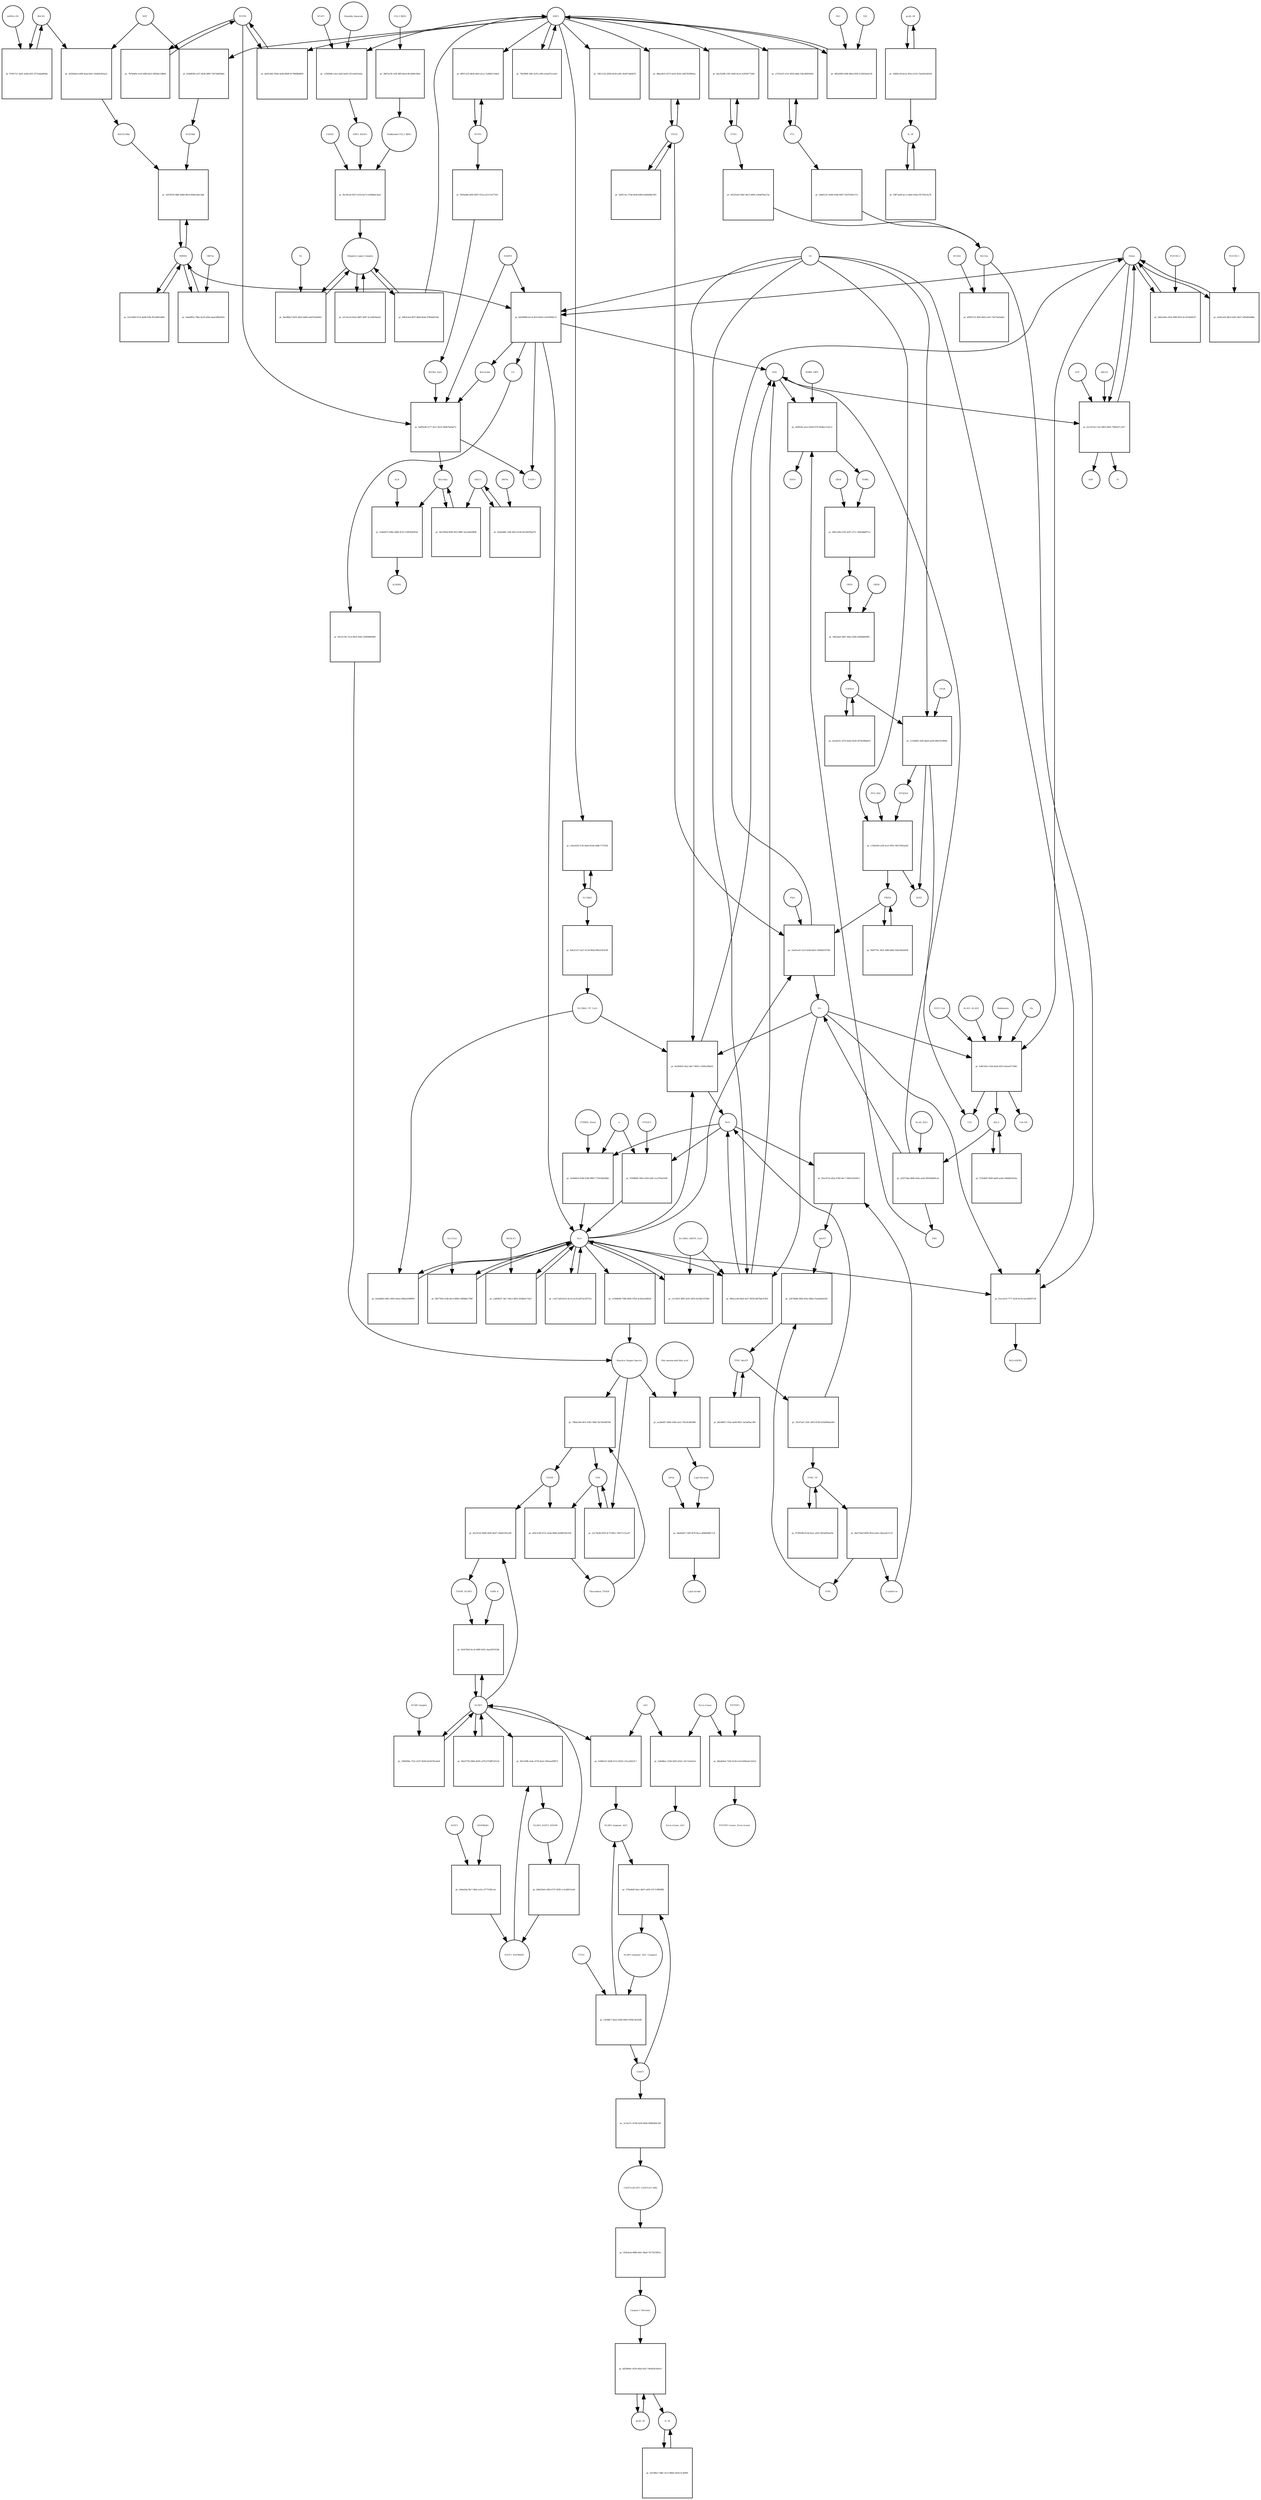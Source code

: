strict digraph  {
Heme [annotation="urn_miriam_obo.chebi_CHEBI%3A30413", bipartite=0, cls="simple chemical", fontsize=4, label=Heme, shape=circle];
"pr_6d349680-bec4-4f10-8540-c2e91f894a72" [annotation="", bipartite=1, cls=process, fontsize=4, label="pr_6d349680-bec4-4f10-8540-c2e91f894a72", shape=square];
Biliverdin [annotation="urn_miriam_obo.chebi_CHEBI%3A17033", bipartite=0, cls="simple chemical", fontsize=4, label=Biliverdin, shape=circle];
HMOX1 [annotation="", bipartite=0, cls=macromolecule, fontsize=4, label=HMOX1, shape=circle];
O2 [annotation="urn_miriam_obo.chebi_CHEBI%3A15379", bipartite=0, cls="simple chemical", fontsize=4, label=O2, shape=circle];
NADPH [annotation="urn_miriam_obo.chebi_CHEBI%3A16474", bipartite=0, cls="simple chemical", fontsize=4, label=NADPH, shape=circle];
H2O [annotation="urn_miriam_obo.chebi_CHEBI%3A15377", bipartite=0, cls="simple chemical", fontsize=4, label=H2O, shape=circle];
"Fe2+" [annotation="urn_miriam_obo.chebi_CHEBI%3A29033", bipartite=0, cls="simple chemical", fontsize=4, label="Fe2+", shape=circle];
"NADP+" [annotation="urn_miriam_obo.chebi_CHEBI%3A18009", bipartite=0, cls="simple chemical", fontsize=4, label="NADP+", shape=circle];
CO [annotation="urn_miriam_obo.chebi_CHEBI%3A17245", bipartite=0, cls="simple chemical", fontsize=4, label=CO, shape=circle];
"pr_54b1a09a-e61b-498f-961f-4ccd744381d7" [annotation="", bipartite=1, cls=process, fontsize=4, label="pr_54b1a09a-e61b-498f-961f-4ccd744381d7", shape=square];
"FLVCR1-2" [annotation=urn_miriam_uniprot_Q9Y5Y0, bipartite=0, cls=macromolecule, fontsize=4, label="FLVCR1-2", shape=circle];
"pr_fa6f9cd8-2277-41a7-8e32-9bd47babaf72" [annotation="", bipartite=1, cls=process, fontsize=4, label="pr_fa6f9cd8-2277-41a7-8e32-9bd47babaf72", shape=square];
Bilirubin [annotation="urn_miriam_obo.chebi_CHEBI%3A16990", bipartite=0, cls="simple chemical", fontsize=4, label=Bilirubin, shape=circle];
BLVRB [annotation=urn_miriam_uniprot_P30043, bipartite=0, cls=macromolecule, fontsize=4, label=BLVRB, shape=circle];
"BLVRA_Zn2+" [annotation="urn_miriam_obo.chebi_CHEBI%3A29805|urn_miriam_uniprot_P53004", bipartite=0, cls=complex, fontsize=4, label="BLVRA_Zn2+", shape=circle];
"pr_0dc5093d-8fd9-4f52-886f-3aa1bda9df9b" [annotation="", bipartite=1, cls=process, fontsize=4, label="pr_0dc5093d-8fd9-4f52-886f-3aa1bda9df9b", shape=square];
ABCC1 [annotation="", bipartite=0, cls=macromolecule, fontsize=4, label=ABCC1, shape=circle];
"pr_c6ab0d72-648e-4d86-9c03-128936d285af" [annotation="", bipartite=1, cls=process, fontsize=4, label="pr_c6ab0d72-648e-4d86-9c03-128936d285af", shape=square];
ALB [annotation=urn_miriam_uniprot_P02768, bipartite=0, cls=macromolecule, fontsize=4, label=ALB, shape=circle];
"ALB/BIL" [annotation="urn_miriam_uniprot_P02768|urn_miriam_obo.chebi_CHEBI%3A16990", bipartite=0, cls=complex, fontsize=4, label="ALB/BIL", shape=circle];
NRF2 [annotation="", bipartite=0, cls=macromolecule, fontsize=4, label=NRF2, shape=circle];
"pr_834d936f-e337-4b36-98f0-728728d59dfa" [annotation="", bipartite=1, cls=process, fontsize=4, label="pr_834d936f-e337-4b36-98f0-728728d59dfa", shape=square];
MAF [annotation=urn_miriam_uniprot_O75444, bipartite=0, cls=macromolecule, fontsize=4, label=MAF, shape=circle];
"Nrf2/Maf" [annotation="", bipartite=0, cls=complex, fontsize=4, label="Nrf2/Maf", shape=circle];
"pr_a62604e8-e498-4aad-b6a7-42d6f1d03aa3" [annotation="", bipartite=1, cls=process, fontsize=4, label="pr_a62604e8-e498-4aad-b6a7-42d6f1d03aa3", shape=square];
BACH1 [annotation=urn_miriam_uniprot_O14867, bipartite=0, cls=macromolecule, fontsize=4, label=BACH1, shape=circle];
"BACH1/Maf" [annotation="", bipartite=0, cls=complex, fontsize=4, label="BACH1/Maf", shape=circle];
"pr_976f17a7-4a01-4eb6-af01-877ebabd004e" [annotation="", bipartite=1, cls=process, fontsize=4, label="pr_976f17a7-4a01-4eb6-af01-877ebabd004e", shape=square];
"miRNA-155" [annotation=urn_miriam_ncbigene_406947, bipartite=0, cls="nucleic acid feature", fontsize=4, label="miRNA-155", shape=circle];
"pr_43f35635-8bbf-448d-88c8-d5b6cbd2c4dd" [annotation="", bipartite=1, cls=process, fontsize=4, label="pr_43f35635-8bbf-448d-88c8-d5b6cbd2c4dd", shape=square];
PRIN9 [annotation="urn_miriam_obo.chebi_CHEBI%3A15430", bipartite=0, cls="simple chemical", fontsize=4, label=PRIN9, shape=circle];
"pr_22a01ee0-12c0-416d-bdc6-34646d197f46" [annotation="", bipartite=1, cls=process, fontsize=4, label="pr_22a01ee0-12c0-416d-bdc6-34646d197f46", shape=square];
FECH [annotation=urn_miriam_uniprot_P22830, bipartite=0, cls=macromolecule, fontsize=4, label=FECH, shape=circle];
"Pb2+" [annotation="urn_miriam_obo.chebi_CHEBI%3A27889", bipartite=0, cls="simple chemical", fontsize=4, label="Pb2+", shape=circle];
"H+" [annotation="urn_miriam_obo.chebi_CHEBI%3A15378", bipartite=0, cls="simple chemical", fontsize=4, label="H+", shape=circle];
"SUCC-CoA" [annotation="urn_miriam_obo.chebi_CHEBI%3A57292", bipartite=0, cls="simple chemical", fontsize=4, label="SUCC-CoA", shape=circle];
"pr_fa9b7424-11b4-4ed5-b3f3-e0aea67139b1" [annotation="", bipartite=1, cls=process, fontsize=4, label="pr_fa9b7424-11b4-4ed5-b3f3-e0aea67139b1", shape=square];
dALA [annotation="urn_miriam_obo.chebi_CHEBI%3A356416", bipartite=0, cls="simple chemical", fontsize=4, label=dALA, shape=circle];
ALAS1_ALAS2 [annotation="urn_miriam_uniprot_P13196|urn_miriam_uniprot_P22557", bipartite=0, cls=complex, fontsize=4, label=ALAS1_ALAS2, shape=circle];
Panhematin [annotation="urn_miriam_obo.chebi_CHEBI%3A50385", bipartite=0, cls="simple chemical", fontsize=4, label=Panhematin, shape=circle];
Gly [annotation="urn_miriam_obo.chebi_CHEBI%3A57305", bipartite=0, cls="simple chemical", fontsize=4, label=Gly, shape=circle];
"CoA-SH" [annotation="urn_miriam_obo.chebi_CHEBI%3A15346", bipartite=0, cls="simple chemical", fontsize=4, label="CoA-SH", shape=circle];
CO2 [annotation="urn_miriam_obo.chebi_CHEBI%3A16526", bipartite=0, cls="simple chemical", fontsize=4, label=CO2, shape=circle];
"pr_135004df-a3a2-4ad3-ba63-321c8e61dcba" [annotation="", bipartite=1, cls=process, fontsize=4, label="pr_135004df-a3a2-4ad3-ba63-321c8e61dcba", shape=square];
KEAP1 [annotation=urn_miriam_uniprot_Q14145, bipartite=0, cls=macromolecule, fontsize=4, label=KEAP1, shape=circle];
NRF2_KEAP1 [annotation="urn_miriam_uniprot_Q14145|urn_miriam_uniprot_Q16236", bipartite=0, cls=complex, fontsize=4, label=NRF2_KEAP1, shape=circle];
"Dimethly fumarate" [annotation="urn_miriam_obo.chebi_CHEBI%3A76004", bipartite=0, cls="simple chemical", fontsize=4, label="Dimethly fumarate", shape=circle];
"Ubiquitin Ligase Complex" [annotation="urn_miriam_uniprot_Q14145|urn_miriam_uniprot_Q15843|urn_miriam_uniprot_Q13618|urn_miriam_uniprot_P62877|urn_miriam_uniprot_Q16236|urn_miriam_uniprot_P0CG48|urn_miriam_pubmed_19940261|urn_miriam_interpro_IPR000608", bipartite=0, cls=complex, fontsize=4, label="Ubiquitin Ligase Complex", shape=circle];
"pr_cb7cbce6-0e42-4887-9047-4ce93f24a03c" [annotation="", bipartite=1, cls=process, fontsize=4, label="pr_cb7cbce6-0e42-4887-9047-4ce93f24a03c", shape=square];
"pr_a59373da-6b0b-454a-aa42-6954d44dfca6" [annotation="", bipartite=1, cls=process, fontsize=4, label="pr_a59373da-6b0b-454a-aa42-6954d44dfca6", shape=square];
PBG [annotation="urn_miriam_obo.chebi_CHEBI%3A58126", bipartite=0, cls="simple chemical", fontsize=4, label=PBG, shape=circle];
"ALAD_Zn2+" [annotation="urn_miriam_uniprot_P13716|urn_miriam_obo.chebi_CHEBI%3A29105", bipartite=0, cls=complex, fontsize=4, label="ALAD_Zn2+", shape=circle];
"pr_af4ffe9a-2ea3-403d-975f-85dbe121dc1c" [annotation="", bipartite=1, cls=process, fontsize=4, label="pr_af4ffe9a-2ea3-403d-975f-85dbe121dc1c", shape=square];
HMBL [annotation="urn_miriam_obo.chebi_CHEBI%3A57845", bipartite=0, cls="simple chemical", fontsize=4, label=HMBL, shape=circle];
HMBS_DIPY [annotation="urn_miriam_obo.chebi_CHEBI%3A36319|urn_miriam_uniprot_P08397", bipartite=0, cls=complex, fontsize=4, label=HMBS_DIPY, shape=circle];
"NH4+" [annotation="urn_miriam_obo.chebi_CHEBI%3A28938", bipartite=0, cls="simple chemical", fontsize=4, label="NH4+", shape=circle];
"pr_d9fce294-a782-4247-a7cc-566edbbf971a" [annotation="", bipartite=1, cls=process, fontsize=4, label="pr_d9fce294-a782-4247-a7cc-566edbbf971a", shape=square];
URO3 [annotation="urn_miriam_obo.chebi_CHEBI%3A15437", bipartite=0, cls="simple chemical", fontsize=4, label=URO3, shape=circle];
UROS [annotation=urn_miriam_uniprot_P10746, bipartite=0, cls=macromolecule, fontsize=4, label=UROS, shape=circle];
"pr_f4feaba9-3867-49ea-83f8-a56f6d6f4981" [annotation="", bipartite=1, cls=process, fontsize=4, label="pr_f4feaba9-3867-49ea-83f8-a56f6d6f4981", shape=square];
COPRO3 [annotation="urn_miriam_obo.chebi_CHEBI%3A15439", bipartite=0, cls="simple chemical", fontsize=4, label=COPRO3, shape=circle];
UROD [annotation=urn_miriam_uniprot_P06132, bipartite=0, cls=macromolecule, fontsize=4, label=UROD, shape=circle];
"pr_12344f82-42f9-46e8-ae00-680cf41f894c" [annotation="", bipartite=1, cls=process, fontsize=4, label="pr_12344f82-42f9-46e8-ae00-680cf41f894c", shape=square];
PPGEN9 [annotation="urn_miriam_obo.chebi_CHEBI%3A15435", bipartite=0, cls="simple chemical", fontsize=4, label=PPGEN9, shape=circle];
CPOX [annotation=urn_miriam_uniprot_P36551, bipartite=0, cls=macromolecule, fontsize=4, label=CPOX, shape=circle];
H2O2 [annotation="urn_miriam_obo.chebi_CHEBI%3A16240", bipartite=0, cls="simple chemical", fontsize=4, label=H2O2, shape=circle];
"pr_c156ef3b-ce9f-41a3-9951-081576b3a42f" [annotation="", bipartite=1, cls=process, fontsize=4, label="pr_c156ef3b-ce9f-41a3-9951-081576b3a42f", shape=square];
PPO_FAD [annotation="urn_miriam_obo.chebi_CHEBI%3A16238|urn_miriam_uniprot_P50336", bipartite=0, cls=complex, fontsize=4, label=PPO_FAD, shape=circle];
"pr_7b03f60f-3df1-4cf5-a300-a5aef37e1a43" [annotation="", bipartite=1, cls=process, fontsize=4, label="pr_7b03f60f-3df1-4cf5-a300-a5aef37e1a43", shape=square];
"pr_3742dfd7-fb49-4a80-aa4d-cfb8d0293e4a" [annotation="", bipartite=1, cls="uncertain process", fontsize=4, label="pr_3742dfd7-fb49-4a80-aa4d-cfb8d0293e4a", shape=square];
"pr_5e5a035c-ef70-49a6-925b-0474e9fbb819" [annotation="", bipartite=1, cls="uncertain process", fontsize=4, label="pr_5e5a035c-ef70-49a6-925b-0474e9fbb819", shape=square];
"pr_f4d977b1-3822-4dfb-b6b2-f44e5bb26036" [annotation="", bipartite=1, cls="uncertain process", fontsize=4, label="pr_f4d977b1-3822-4dfb-b6b2-f44e5bb26036", shape=square];
"Poly-unsaturated fatty acid" [annotation="urn_miriam_obo.chebi_CHEBI%3A26208", bipartite=0, cls="simple chemical", fontsize=4, label="Poly-unsaturated fatty acid", shape=circle];
"pr_aa28e667-dd44-45fb-a3e2-7d5c8cb83986" [annotation="", bipartite=1, cls=process, fontsize=4, label="pr_aa28e667-dd44-45fb-a3e2-7d5c8cb83986", shape=square];
"Lipid Peroxide" [annotation="urn_miriam_obo.chebi_CHEBI%3A61051", bipartite=0, cls="simple chemical", fontsize=4, label="Lipid Peroxide", shape=circle];
"Reactive Oxygen Species" [annotation="urn_miriam_obo.chebi_CHEBI%3A26523", bipartite=0, cls="simple chemical", fontsize=4, label="Reactive Oxygen Species", shape=circle];
"pr_f1eca5cd-7777-4239-8c54-dce0df497c8f" [annotation="", bipartite=1, cls=process, fontsize=4, label="pr_f1eca5cd-7777-4239-8c54-dce0df497c8f", shape=square];
"Fe(3+)O(OH)" [annotation="urn_miriam_obo.chebi_CHEBI%3A78619", bipartite=0, cls="simple chemical", fontsize=4, label="Fe(3+)O(OH)", shape=circle];
Ferritin [annotation=urn_miriam_uniprot_P02794, bipartite=0, cls=complex, fontsize=4, label=Ferritin, shape=circle];
"pr_42ab4845-d0b1-4945-8eba-e98ae6298999" [annotation="", bipartite=1, cls=process, fontsize=4, label="pr_42ab4845-d0b1-4945-8eba-e98ae6298999", shape=square];
"SLC40A1_CP_Cu2+" [annotation="urn_miriam_uniprot_P00450|urn_miriam_uniprot_Q9NP59|urn_miriam_obo.chebi_CHEBI%3A29036", bipartite=0, cls=complex, fontsize=4, label="SLC40A1_CP_Cu2+", shape=circle];
"pr_0e569b55-f4a2-4dc7-9605-c3549e398a05" [annotation="", bipartite=1, cls=process, fontsize=4, label="pr_0e569b55-f4a2-4dc7-9605-c3549e398a05", shape=square];
"Fe3+" [annotation="urn_miriam_obo.chebi_CHEBI%3A29034", bipartite=0, cls="simple chemical", fontsize=4, label="Fe3+", shape=circle];
SLC40A1 [annotation=urn_miriam_ncbigene_30061, bipartite=0, cls="nucleic acid feature", fontsize=4, label=SLC40A1, shape=circle];
"pr_c0ee435f-f136-44a6-810d-a49fc7737054" [annotation="", bipartite=1, cls=process, fontsize=4, label="pr_c0ee435f-f136-44a6-810d-a49fc7737054", shape=square];
FTH1 [annotation=urn_miriam_ncbigene_2495, bipartite=0, cls="nucleic acid feature", fontsize=4, label=FTH1, shape=circle];
"pr_baa7b298-1301-4d30-8ce4-3cf63b7716f6" [annotation="", bipartite=1, cls=process, fontsize=4, label="pr_baa7b298-1301-4d30-8ce4-3cf63b7716f6", shape=square];
FTL [annotation=urn_miriam_ncbigene_2512, bipartite=0, cls="nucleic acid feature", fontsize=4, label=FTL, shape=circle];
"pr_c5701ed7-e51f-4f29-ab8a-538c98563056" [annotation="", bipartite=1, cls=process, fontsize=4, label="pr_c5701ed7-e51f-4f29-ab8a-538c98563056", shape=square];
"pr_04525e82-5b81-48c5-b904-2264d76aa72a" [annotation="", bipartite=1, cls=process, fontsize=4, label="pr_04525e82-5b81-48c5-b904-2264d76aa72a", shape=square];
"pr_2d4d123c-b246-43dd-9047-5507030ec57a" [annotation="", bipartite=1, cls=process, fontsize=4, label="pr_2d4d123c-b246-43dd-9047-5507030ec57a", shape=square];
"pr_d6bcdb31-8373-42a5-8182-5dd7503966aa" [annotation="", bipartite=1, cls=process, fontsize=4, label="pr_d6bcdb31-8373-42a5-8182-5dd7503966aa", shape=square];
"pr_2ef6114c-374d-4e9d-b4f9-d28d28bb74f2" [annotation="", bipartite=1, cls=process, fontsize=4, label="pr_2ef6114c-374d-4e9d-b4f9-d28d28bb74f2", shape=square];
"pr_521c66f4-07c6-4ed6-93fa-ff1d3601d00e" [annotation="", bipartite=1, cls=process, fontsize=4, label="pr_521c66f4-07c6-4ed6-93fa-ff1d3601d00e", shape=square];
BLVRA [annotation=urn_miriam_ncbigene_644, bipartite=0, cls="nucleic acid feature", fontsize=4, label=BLVRA, shape=circle];
"pr_8897c322-db34-4fe6-a2ca-7a36821c9da4" [annotation="", bipartite=1, cls=process, fontsize=4, label="pr_8897c322-db34-4fe6-a2ca-7a36821c9da4", shape=square];
"pr_de053481-8566-4e0b-8608-d179668b0850" [annotation="", bipartite=1, cls=process, fontsize=4, label="pr_de053481-8566-4e0b-8608-d179668b0850", shape=square];
"pr_7b7b040e-fca9-4f80-b452-f0f58a13d80d" [annotation="", bipartite=1, cls=process, fontsize=4, label="pr_7b7b040e-fca9-4f80-b452-f0f58a13d80d", shape=square];
"pr_f905adbb-485f-4847-87ea-a2317eb77501" [annotation="", bipartite=1, cls=process, fontsize=4, label="pr_f905adbb-485f-4847-87ea-a2317eb77501", shape=square];
"pr_8da21215-3a27-4c3d-86a8-f8fe01f03c89" [annotation="", bipartite=1, cls=process, fontsize=4, label="pr_8da21215-3a27-4c3d-86a8-f8fe01f03c89", shape=square];
"pr_df3837c8-3f49-4445-a5ef-734725efabb1" [annotation="", bipartite=1, cls=process, fontsize=4, label="pr_df3837c8-3f49-4445-a5ef-734725efabb1", shape=square];
NCOA4 [annotation=urn_miriam_uniprot_Q13772, bipartite=0, cls=macromolecule, fontsize=4, label=NCOA4, shape=circle];
"pr_5ed4d0cd-f5dd-4394-9882-772420ba8dbd" [annotation="", bipartite=1, cls=process, fontsize=4, label="pr_5ed4d0cd-f5dd-4394-9882-772420ba8dbd", shape=square];
CYBRD1_Heme [annotation="urn_miriam_uniprot_Q53TN4|urn_miriam_obo.chebi_CHEBI%3A30413", bipartite=0, cls=complex, fontsize=4, label=CYBRD1_Heme, shape=circle];
"e-" [annotation="urn_miriam_obo.chebi_CHEBI%3A10545", bipartite=0, cls="simple chemical", fontsize=4, label="e-", shape=circle];
"pr_f8077092-f1d8-4ec0-880b-19f8db6c7f68" [annotation="", bipartite=1, cls=process, fontsize=4, label="pr_f8077092-f1d8-4ec0-880b-19f8db6c7f68", shape=square];
SLC11A2 [annotation=urn_miriam_uniprot_P49281, bipartite=0, cls=macromolecule, fontsize=4, label=SLC11A2, shape=circle];
"pr_08a6a607-140f-4f79-9aca-d0b06d8617c4" [annotation="", bipartite=1, cls=process, fontsize=4, label="pr_08a6a607-140f-4f79-9aca-d0b06d8617c4", shape=square];
"Lipid alcohol" [annotation="urn_miriam_obo.chebi_CHEBI%3A24026", bipartite=0, cls="simple chemical", fontsize=4, label="Lipid alcohol", shape=circle];
GPX4 [annotation=urn_miriam_uniprot_P36969, bipartite=0, cls=macromolecule, fontsize=4, label=GPX4, shape=circle];
"pr_5ded0832-79be-4a18-a00a-daae588a0424" [annotation="", bipartite=1, cls=process, fontsize=4, label="pr_5ded0832-79be-4a18-a00a-daae588a0424", shape=square];
ORF3a [annotation="urn_miriam_uniprot_P0DTC3|urn_miriam_taxonomy_2697049", bipartite=0, cls=macromolecule, fontsize=4, label=ORF3a, shape=circle];
"pr_e1994b98-794b-4b05-97b4-4c9a5ee69b58" [annotation="", bipartite=1, cls=process, fontsize=4, label="pr_e1994b98-794b-4b05-97b4-4c9a5ee69b58", shape=square];
"pr_0e6ab4df-c248-4443-b104-83c60549a474" [annotation="", bipartite=1, cls=process, fontsize=4, label="pr_0e6ab4df-c248-4443-b104-83c60549a474", shape=square];
ORF9c [annotation=urn_miriam_taxonomy_2697049, bipartite=0, cls=macromolecule, fontsize=4, label=ORF9c, shape=circle];
CUL3_RBX1 [annotation="urn_miriam_uniprot_Q13618|urn_miriam_uniprot_P62877", bipartite=0, cls=complex, fontsize=4, label=CUL3_RBX1, shape=circle];
"pr_3b67ac3b-193f-4fff-84e4-0fc6409c5bfd" [annotation="", bipartite=1, cls=process, fontsize=4, label="pr_3b67ac3b-193f-4fff-84e4-0fc6409c5bfd", shape=square];
"Neddylated CUL3_RBX1" [annotation="urn_miriam_uniprot_Q15843|urn_miriam_uniprot_Q13618|urn_miriam_uniprot_P62877", bipartite=0, cls=complex, fontsize=4, label="Neddylated CUL3_RBX1", shape=circle];
"pr_7d61122a-4926-4e20-a581-0fa87cbb9d74" [annotation="", bipartite=1, cls=process, fontsize=4, label="pr_7d61122a-4926-4e20-a581-0fa87cbb9d74", shape=square];
"pr_f6c041a0-9d73-431b-be72-b180bb6c4aef" [annotation="", bipartite=1, cls=process, fontsize=4, label="pr_f6c041a0-9d73-431b-be72-b180bb6c4aef", shape=square];
CAND1 [annotation=urn_miriam_uniprot_Q86VP6, bipartite=0, cls=macromolecule, fontsize=4, label=CAND1, shape=circle];
E2 [annotation=urn_miriam_interpro_IPR000608, bipartite=0, cls=macromolecule, fontsize=4, label=E2, shape=circle];
"pr_8ae868a7-6935-4822-bdfd-ea6470e44402" [annotation="", bipartite=1, cls=process, fontsize=4, label="pr_8ae868a7-6935-4822-bdfd-ea6470e44402", shape=square];
"pr_485e6992-bf0b-4be6-81ff-a10283ea9c30" [annotation="", bipartite=1, cls=process, fontsize=4, label="pr_485e6992-bf0b-4be6-81ff-a10283ea9c30", shape=square];
PKC [annotation="urn_miriam_pubmed_12198130|urn_miriam_interpro_IPR012233", bipartite=0, cls=macromolecule, fontsize=4, label=PKC, shape=circle];
CK2 [annotation="", bipartite=0, cls=macromolecule, fontsize=4, label=CK2, shape=circle];
"pr_b2d3ce03-48c0-4367-b627-eff9d5fe88bc" [annotation="", bipartite=1, cls=process, fontsize=4, label="pr_b2d3ce03-48c0-4367-b627-eff9d5fe88bc", shape=square];
"FLVCR1-1" [annotation=urn_miriam_uniprot_Q9Y5Y0, bipartite=0, cls=macromolecule, fontsize=4, label="FLVCR1-1", shape=circle];
"pr_fa1167ad-c7ee-4083-94e0-7069a07c1d17" [annotation="", bipartite=1, cls=process, fontsize=4, label="pr_fa1167ad-c7ee-4083-94e0-7069a07c1d17", shape=square];
ABCG2 [annotation=urn_miriam_uniprot_Q9UNQ0, bipartite=0, cls="macromolecule multimer", fontsize=4, label=ABCG2, shape=circle];
ATP [annotation="urn_miriam_obo.chebi_CHEBI%3A30616", bipartite=0, cls="simple chemical", fontsize=4, label=ATP, shape=circle];
Pi [annotation="urn_miriam_obo.chebi_CHEBI%3A18367", bipartite=0, cls="simple chemical", fontsize=4, label=Pi, shape=circle];
ADP [annotation="urn_miriam_obo.chebi_CHEBI%3A456216", bipartite=0, cls="simple chemical", fontsize=4, label=ADP, shape=circle];
"pr_e1c5f9cf-48f5-4e41-b655-8cf4d1337869" [annotation="", bipartite=1, cls=process, fontsize=4, label="pr_e1c5f9cf-48f5-4e41-b655-8cf4d1337869", shape=square];
"SLC40A1_HEPH_Cu2+" [annotation="urn_miriam_uniprot_Q9BQS7|urn_miriam_uniprot_Q9NP59|urn_miriam_obo.chebi_CHEBI%3A28694", bipartite=0, cls=complex, fontsize=4, label="SLC40A1_HEPH_Cu2+", shape=circle];
"pr_085a1a38-04e0-4a17-8939-bf67bdcf5383" [annotation="", bipartite=1, cls=process, fontsize=4, label="pr_085a1a38-04e0-4a17-8939-bf67bdcf5383", shape=square];
"pr_85e1d72e-bf2a-476b-9ec7-560a532d3911" [annotation="", bipartite=1, cls=process, fontsize=4, label="pr_85e1d72e-bf2a-476b-9ec7-560a532d3911", shape=square];
Transferrin [annotation=urn_miriam_uniprot_P02787, bipartite=0, cls=macromolecule, fontsize=4, label=Transferrin, shape=circle];
holoTF [annotation="urn_miriam_uniprot_P02787|urn_miriam_obo.chebi_CHEBI%3A29034", bipartite=0, cls=complex, fontsize=4, label=holoTF, shape=circle];
TFRC [annotation=urn_miriam_uniprot_P02786, bipartite=0, cls="macromolecule multimer", fontsize=4, label=TFRC, shape=circle];
"pr_e2674dd8-2664-492a-8b0a-55abebfeb526" [annotation="", bipartite=1, cls=process, fontsize=4, label="pr_e2674dd8-2664-492a-8b0a-55abebfeb526", shape=square];
TFRC_holoTF [annotation="urn_miriam_uniprot_P02787|urn_miriam_obo.chebi_CHEBI%3A29034|urn_miriam_uniprot_P02786", bipartite=0, cls=complex, fontsize=4, label=TFRC_holoTF, shape=circle];
"pr_b0e98057-145a-4a68-8051-2af3af0ac369" [annotation="", bipartite=1, cls=process, fontsize=4, label="pr_b0e98057-145a-4a68-8051-2af3af0ac369", shape=square];
"pr_301d7ad7-25dc-4953-8740-d55d904a6240" [annotation="", bipartite=1, cls=process, fontsize=4, label="pr_301d7ad7-25dc-4953-8740-d55d904a6240", shape=square];
TFRC_TF [annotation="urn_miriam_uniprot_P02787|urn_miriam_uniprot_P02786", bipartite=0, cls=complex, fontsize=4, label=TFRC_TF, shape=circle];
"pr_2f39db06-346a-4326-afd2-cecd79a0185f" [annotation="", bipartite=1, cls=process, fontsize=4, label="pr_2f39db06-346a-4326-afd2-cecd79a0185f", shape=square];
STEAP3 [annotation=urn_miriam_uniprot_Q658P3, bipartite=0, cls=macromolecule, fontsize=4, label=STEAP3, shape=circle];
"pr_cdd58b37-3dc7-40c2-b605-563befe718a7" [annotation="", bipartite=1, cls=process, fontsize=4, label="pr_cdd58b37-3dc7-40c2-b605-563befe718a7", shape=square];
MCOLN1 [annotation=urn_miriam_uniprot_Q9GZU1, bipartite=0, cls=macromolecule, fontsize=4, label=MCOLN1, shape=circle];
"pr_c10c7a04-be53-4cc0-a1c8-a057ac49751e" [annotation="", bipartite=1, cls=process, fontsize=4, label="pr_c10c7a04-be53-4cc0-a1c8-a057ac49751e", shape=square];
"pr_872f059b-6158-4ae1-a625-465d2f0ea83e" [annotation="", bipartite=1, cls=process, fontsize=4, label="pr_872f059b-6158-4ae1-a625-465d2f0ea83e", shape=square];
"pr_0be37be8-b490-4fe4-a43e-cbb2a2b71c51" [annotation="", bipartite=1, cls=process, fontsize=4, label="pr_0be37be8-b490-4fe4-a43e-cbb2a2b71c51", shape=square];
"pr_8463cfe4-b87f-40d0-8ede-87ff4dd1f20c" [annotation="", bipartite=1, cls=process, fontsize=4, label="pr_8463cfe4-b87f-40d0-8ede-87ff4dd1f20c", shape=square];
Thioredoxin_TXNIP [annotation="urn_miriam_uniprot_P10599|urn_miriam_uniprot_Q9H3M7", bipartite=0, cls=complex, fontsize=4, label=Thioredoxin_TXNIP, shape=circle];
"pr_70b6a166-947e-4361-99bf-34c93e9d0766" [annotation="", bipartite=1, cls=process, fontsize=4, label="pr_70b6a166-947e-4361-99bf-34c93e9d0766", shape=square];
TXNIP [annotation=urn_miriam_uniprot_Q9H3M7, bipartite=0, cls=macromolecule, fontsize=4, label=TXNIP, shape=circle];
TXN [annotation=urn_miriam_uniprot_P10599, bipartite=0, cls=macromolecule, fontsize=4, label=TXN, shape=circle];
NLRP3 [annotation=urn_miriam_uniprot_Q96P20, bipartite=0, cls=macromolecule, fontsize=4, label=NLRP3, shape=circle];
"pr_104b094a-7531-4147-95d9-b432f78e3eb4" [annotation="", bipartite=1, cls=process, fontsize=4, label="pr_104b094a-7531-4147-95d9-b432f78e3eb4", shape=square];
"Nf-KB Complex" [annotation="urn_miriam_uniprot_P19838|urn_miriam_uniprot_Q04206|urn_miriam_uniprot_Q00653", bipartite=0, cls=complex, fontsize=4, label="Nf-KB Complex", shape=circle];
"pr_94e4770f-49b6-4d39-a378-675d9f1201a9" [annotation="", bipartite=1, cls=process, fontsize=4, label="pr_94e4770f-49b6-4d39-a378-675d9f1201a9", shape=square];
"pr_e3c74e9b-f030-4c7f-b821-7d037115ca47" [annotation="", bipartite=1, cls=process, fontsize=4, label="pr_e3c74e9b-f030-4c7f-b821-7d037115ca47", shape=square];
"pr_d50c5c80-973c-42ab-96b8-d2d48359c63b" [annotation="", bipartite=1, cls=process, fontsize=4, label="pr_d50c5c80-973c-42ab-96b8-d2d48359c63b", shape=square];
HSP90AB1 [annotation=urn_miriam_uniprot_P08238, bipartite=0, cls=macromolecule, fontsize=4, label=HSP90AB1, shape=circle];
"pr_1bdeef4a-fbc7-4bfe-a31e-cf77150fce3c" [annotation="", bipartite=1, cls=process, fontsize=4, label="pr_1bdeef4a-fbc7-4bfe-a31e-cf77150fce3c", shape=square];
SUGT1 [annotation=urn_miriam_uniprot_Q9Y2Z0, bipartite=0, cls=macromolecule, fontsize=4, label=SUGT1, shape=circle];
SUGT1_HSP90AB1 [annotation="urn_miriam_uniprot_P08238|urn_miriam_uniprot_Q9Y2Z0", bipartite=0, cls=complex, fontsize=4, label=SUGT1_HSP90AB1, shape=circle];
"pr_4f2c458b-3adc-475b-8a2e-956aea096f72" [annotation="", bipartite=1, cls=process, fontsize=4, label="pr_4f2c458b-3adc-475b-8a2e-956aea096f72", shape=square];
NLRP3_SUGT1_HSP90 [annotation="urn_miriam_uniprot_P08238|urn_miriam_uniprot_Q96P20|urn_miriam_uniprot_Q9Y2Z0", bipartite=0, cls=complex, fontsize=4, label=NLRP3_SUGT1_HSP90, shape=circle];
"pr_4fa14142-b696-4645-8ed7-246a6193ce08" [annotation="", bipartite=1, cls=process, fontsize=4, label="pr_4fa14142-b696-4645-8ed7-246a6193ce08", shape=square];
TXNIP_NLRP3 [annotation="urn_miriam_uniprot_Q9H3M7|urn_miriam_uniprot_Q96P20", bipartite=0, cls=complex, fontsize=4, label=TXNIP_NLRP3, shape=circle];
"pr_b3466cb7-d5d6-4112-8226-c1fca24423c7" [annotation="", bipartite=1, cls=process, fontsize=4, label="pr_b3466cb7-d5d6-4112-8226-c1fca24423c7", shape=square];
ASC [annotation=urn_miriam_uniprot_Q9ULZ3, bipartite=0, cls=macromolecule, fontsize=4, label=ASC, shape=circle];
"NLRP3 oligomer_ASC" [annotation="urn_miriam_uniprot_Q9ULZ3|urn_miriam_obo.chebi_CHEBI%3A36080", bipartite=0, cls=complex, fontsize=4, label="NLRP3 oligomer_ASC", shape=circle];
"pr_278e064f-b4a1-4b47-a459-5317c9f69082" [annotation="", bipartite=1, cls=process, fontsize=4, label="pr_278e064f-b4a1-4b47-a459-5317c9f69082", shape=square];
CASP1 [annotation=urn_miriam_uniprot_P29466, bipartite=0, cls=macromolecule, fontsize=4, label=CASP1, shape=circle];
"NLRP3 oligomer_ASC_Caspase1" [annotation="urn_miriam_uniprot_P29466|urn_miriam_uniprot_Q9ULZ3", bipartite=0, cls=complex, fontsize=4, label="NLRP3 oligomer_ASC_Caspase1", shape=circle];
"pr_5af6dba1-5294-42f9-a55d-c16c72a6cb1e" [annotation="", bipartite=1, cls=process, fontsize=4, label="pr_5af6dba1-5294-42f9-a55d-c16c72a6cb1e", shape=square];
"Pyrin trimer" [annotation=urn_miriam_uniprot_O15553, bipartite=0, cls=complex, fontsize=4, label="Pyrin trimer", shape=circle];
"Pyrin trimer_ASC" [annotation="urn_miriam_uniprot_O15553|urn_miriam_uniprot_Q9ULZ3", bipartite=0, cls=complex, fontsize=4, label="Pyrin trimer_ASC", shape=circle];
"pr_d8ad34eb-71b6-4128-a3c8-b09eabc52d1d" [annotation="", bipartite=1, cls=process, fontsize=4, label="pr_d8ad34eb-71b6-4128-a3c8-b09eabc52d1d", shape=square];
PSTPIP1 [annotation=urn_miriam_uniprot_O43586, bipartite=0, cls="macromolecule multimer", fontsize=4, label=PSTPIP1, shape=circle];
"PSTPIP1 trimer_Pyrin trimer" [annotation="urn_miriam_uniprot_O15553|urn_miriam_uniprot_O43586", bipartite=0, cls=complex, fontsize=4, label="PSTPIP1 trimer_Pyrin trimer", shape=circle];
"pr_c9a9dfc7-baa2-4280-8492-9599c2fe43d9" [annotation="", bipartite=1, cls=process, fontsize=4, label="pr_c9a9dfc7-baa2-4280-8492-9599c2fe43d9", shape=square];
CTSG [annotation=urn_miriam_uniprot_P08311, bipartite=0, cls=macromolecule, fontsize=4, label=CTSG, shape=circle];
"pr_3c1fa37c-b79d-4250-864e-69bfb40fc56f" [annotation="", bipartite=1, cls=process, fontsize=4, label="pr_3c1fa37c-b79d-4250-864e-69bfb40fc56f", shape=square];
"CASP1(120-197)_CASP1(317-404)" [annotation=urn_miriam_uniprot_P29466, bipartite=0, cls=complex, fontsize=4, label="CASP1(120-197)_CASP1(317-404)", shape=circle];
"pr_5f2b3eeb-088b-4d3c-8ba9-7d731f230f1e" [annotation="", bipartite=1, cls=process, fontsize=4, label="pr_5f2b3eeb-088b-4d3c-8ba9-7d731f230f1e", shape=square];
"Caspase-1 Tetramer" [annotation=urn_miriam_uniprot_P29466, bipartite=0, cls="complex multimer", fontsize=4, label="Caspase-1 Tetramer", shape=circle];
"proIL-1B" [annotation=urn_miriam_uniprot_P01584, bipartite=0, cls=macromolecule, fontsize=4, label="proIL-1B", shape=circle];
"pr_03b85c58-ba1a-491a-a516-7aa9a91d0244" [annotation="", bipartite=1, cls=process, fontsize=4, label="pr_03b85c58-ba1a-491a-a516-7aa9a91d0244", shape=square];
"IL-1B" [annotation=urn_miriam_uniprot_P01584, bipartite=0, cls=macromolecule, fontsize=4, label="IL-1B", shape=circle];
"pr_59872a00-bcc2-4b42-b5da-f3f7185c4e7b" [annotation="", bipartite=1, cls="omitted process", fontsize=4, label="pr_59872a00-bcc2-4b42-b5da-f3f7185c4e7b", shape=square];
"pr_9a927b03-6cc6-448f-b1f6-c4aa2097d166" [annotation="", bipartite=1, cls=process, fontsize=4, label="pr_9a927b03-6cc6-448f-b1f6-c4aa2097d166", shape=square];
"SARS E" [annotation=urn_miriam_uniprot_P59637, bipartite=0, cls=macromolecule, fontsize=4, label="SARS E", shape=circle];
"proIL-18" [annotation=urn_miriam_uniprot_Q14116, bipartite=0, cls=macromolecule, fontsize=4, label="proIL-18", shape=circle];
"pr_b8290d9c-4556-46a0-9ea7-940d18c0e6c0" [annotation="", bipartite=1, cls=process, fontsize=4, label="pr_b8290d9c-4556-46a0-9ea7-940d18c0e6c0", shape=square];
"IL-18" [annotation=urn_miriam_uniprot_Q14116, bipartite=0, cls=macromolecule, fontsize=4, label="IL-18", shape=circle];
"pr_b1f188a7-588c-41cf-96b8-3416c5c3b993" [annotation="", bipartite=1, cls="omitted process", fontsize=4, label="pr_b1f188a7-588c-41cf-96b8-3416c5c3b993", shape=square];
"pr_04c41196-75c4-48c6-9302-2f56fd8900b5" [annotation="", bipartite=1, cls=process, fontsize=4, label="pr_04c41196-75c4-48c6-9302-2f56fd8900b5", shape=square];
"pr_2bbd19e6-c064-4737-bf28-cc5a3b07e3a8" [annotation="", bipartite=1, cls=process, fontsize=4, label="pr_2bbd19e6-c064-4737-bf28-cc5a3b07e3a8", shape=square];
Heme -> "pr_6d349680-bec4-4f10-8540-c2e91f894a72"  [annotation="", interaction_type=consumption];
Heme -> "pr_54b1a09a-e61b-498f-961f-4ccd744381d7"  [annotation="", interaction_type=consumption];
Heme -> "pr_fa9b7424-11b4-4ed5-b3f3-e0aea67139b1"  [annotation=urn_miriam_pubmed_25446301, interaction_type=inhibition];
Heme -> "pr_b2d3ce03-48c0-4367-b627-eff9d5fe88bc"  [annotation="", interaction_type=consumption];
Heme -> "pr_fa1167ad-c7ee-4083-94e0-7069a07c1d17"  [annotation="", interaction_type=consumption];
"pr_6d349680-bec4-4f10-8540-c2e91f894a72" -> Biliverdin  [annotation="", interaction_type=production];
"pr_6d349680-bec4-4f10-8540-c2e91f894a72" -> H2O  [annotation="", interaction_type=production];
"pr_6d349680-bec4-4f10-8540-c2e91f894a72" -> "Fe2+"  [annotation="", interaction_type=production];
"pr_6d349680-bec4-4f10-8540-c2e91f894a72" -> "NADP+"  [annotation="", interaction_type=production];
"pr_6d349680-bec4-4f10-8540-c2e91f894a72" -> CO  [annotation="", interaction_type=production];
Biliverdin -> "pr_fa6f9cd8-2277-41a7-8e32-9bd47babaf72"  [annotation="", interaction_type=consumption];
HMOX1 -> "pr_6d349680-bec4-4f10-8540-c2e91f894a72"  [annotation="", interaction_type=catalysis];
HMOX1 -> "pr_43f35635-8bbf-448d-88c8-d5b6cbd2c4dd"  [annotation="", interaction_type=consumption];
HMOX1 -> "pr_521c66f4-07c6-4ed6-93fa-ff1d3601d00e"  [annotation="", interaction_type=consumption];
HMOX1 -> "pr_5ded0832-79be-4a18-a00a-daae588a0424"  [annotation="", interaction_type=consumption];
O2 -> "pr_6d349680-bec4-4f10-8540-c2e91f894a72"  [annotation="", interaction_type=consumption];
O2 -> "pr_12344f82-42f9-46e8-ae00-680cf41f894c"  [annotation="", interaction_type=consumption];
O2 -> "pr_c156ef3b-ce9f-41a3-9951-081576b3a42f"  [annotation="", interaction_type=consumption];
O2 -> "pr_f1eca5cd-7777-4239-8c54-dce0df497c8f"  [annotation="", interaction_type=consumption];
O2 -> "pr_0e569b55-f4a2-4dc7-9605-c3549e398a05"  [annotation="", interaction_type=consumption];
O2 -> "pr_085a1a38-04e0-4a17-8939-bf67bdcf5383"  [annotation="", interaction_type=consumption];
NADPH -> "pr_6d349680-bec4-4f10-8540-c2e91f894a72"  [annotation="", interaction_type=consumption];
NADPH -> "pr_fa6f9cd8-2277-41a7-8e32-9bd47babaf72"  [annotation="", interaction_type=consumption];
H2O -> "pr_af4ffe9a-2ea3-403d-975f-85dbe121dc1c"  [annotation="", interaction_type=consumption];
H2O -> "pr_fa1167ad-c7ee-4083-94e0-7069a07c1d17"  [annotation="", interaction_type=consumption];
"Fe2+" -> "pr_22a01ee0-12c0-416d-bdc6-34646d197f46"  [annotation="", interaction_type=consumption];
"Fe2+" -> "pr_f1eca5cd-7777-4239-8c54-dce0df497c8f"  [annotation="", interaction_type=consumption];
"Fe2+" -> "pr_42ab4845-d0b1-4945-8eba-e98ae6298999"  [annotation="", interaction_type=consumption];
"Fe2+" -> "pr_0e569b55-f4a2-4dc7-9605-c3549e398a05"  [annotation="", interaction_type=consumption];
"Fe2+" -> "pr_f8077092-f1d8-4ec0-880b-19f8db6c7f68"  [annotation="", interaction_type=consumption];
"Fe2+" -> "pr_e1994b98-794b-4b05-97b4-4c9a5ee69b58"  [annotation="urn_miriam_pubmed_26794443|urn_miriam_pubmed_30692038", interaction_type=catalysis];
"Fe2+" -> "pr_e1c5f9cf-48f5-4e41-b655-8cf4d1337869"  [annotation="", interaction_type=consumption];
"Fe2+" -> "pr_085a1a38-04e0-4a17-8939-bf67bdcf5383"  [annotation="", interaction_type=consumption];
"Fe2+" -> "pr_cdd58b37-3dc7-40c2-b605-563befe718a7"  [annotation="", interaction_type=consumption];
"Fe2+" -> "pr_c10c7a04-be53-4cc0-a1c8-a057ac49751e"  [annotation="", interaction_type=consumption];
CO -> "pr_04c41196-75c4-48c6-9302-2f56fd8900b5"  [annotation="urn_miriam_pubmed_28356568|urn_miriam_pubmed_25770182", interaction_type=inhibition];
"pr_54b1a09a-e61b-498f-961f-4ccd744381d7" -> Heme  [annotation="", interaction_type=production];
"FLVCR1-2" -> "pr_54b1a09a-e61b-498f-961f-4ccd744381d7"  [annotation="", interaction_type=catalysis];
"pr_fa6f9cd8-2277-41a7-8e32-9bd47babaf72" -> Bilirubin  [annotation="", interaction_type=production];
"pr_fa6f9cd8-2277-41a7-8e32-9bd47babaf72" -> "NADP+"  [annotation="", interaction_type=production];
Bilirubin -> "pr_0dc5093d-8fd9-4f52-886f-3aa1bda9df9b"  [annotation="", interaction_type=consumption];
Bilirubin -> "pr_c6ab0d72-648e-4d86-9c03-128936d285af"  [annotation="", interaction_type=consumption];
BLVRB -> "pr_fa6f9cd8-2277-41a7-8e32-9bd47babaf72"  [annotation="", interaction_type=catalysis];
BLVRB -> "pr_de053481-8566-4e0b-8608-d179668b0850"  [annotation="", interaction_type=consumption];
BLVRB -> "pr_7b7b040e-fca9-4f80-b452-f0f58a13d80d"  [annotation="", interaction_type=consumption];
"BLVRA_Zn2+" -> "pr_fa6f9cd8-2277-41a7-8e32-9bd47babaf72"  [annotation="", interaction_type=catalysis];
"pr_0dc5093d-8fd9-4f52-886f-3aa1bda9df9b" -> Bilirubin  [annotation="", interaction_type=production];
ABCC1 -> "pr_0dc5093d-8fd9-4f52-886f-3aa1bda9df9b"  [annotation="", interaction_type=catalysis];
ABCC1 -> "pr_0e6ab4df-c248-4443-b104-83c60549a474"  [annotation="", interaction_type=consumption];
"pr_c6ab0d72-648e-4d86-9c03-128936d285af" -> "ALB/BIL"  [annotation="", interaction_type=production];
ALB -> "pr_c6ab0d72-648e-4d86-9c03-128936d285af"  [annotation="", interaction_type=consumption];
NRF2 -> "pr_834d936f-e337-4b36-98f0-728728d59dfa"  [annotation="", interaction_type=consumption];
NRF2 -> "pr_135004df-a3a2-4ad3-ba63-321c8e61dcba"  [annotation="", interaction_type=consumption];
NRF2 -> "pr_7b03f60f-3df1-4cf5-a300-a5aef37e1a43"  [annotation="", interaction_type=consumption];
NRF2 -> "pr_c0ee435f-f136-44a6-810d-a49fc7737054"  [annotation=urn_miriam_pubmed_30692038, interaction_type=catalysis];
NRF2 -> "pr_baa7b298-1301-4d30-8ce4-3cf63b7716f6"  [annotation=urn_miriam_pubmed_30692038, interaction_type=catalysis];
NRF2 -> "pr_c5701ed7-e51f-4f29-ab8a-538c98563056"  [annotation=urn_miriam_pubmed_30692038, interaction_type=catalysis];
NRF2 -> "pr_d6bcdb31-8373-42a5-8182-5dd7503966aa"  [annotation="urn_miriam_pubmed_30692038|urn_miriam_pubmed_23766848", interaction_type=catalysis];
NRF2 -> "pr_8897c322-db34-4fe6-a2ca-7a36821c9da4"  [annotation=urn_miriam_pubmed_30692038, interaction_type=catalysis];
NRF2 -> "pr_de053481-8566-4e0b-8608-d179668b0850"  [annotation=urn_miriam_pubmed_30692038, interaction_type=catalysis];
NRF2 -> "pr_7d61122a-4926-4e20-a581-0fa87cbb9d74"  [annotation="", interaction_type=consumption];
NRF2 -> "pr_485e6992-bf0b-4be6-81ff-a10283ea9c30"  [annotation="", interaction_type=consumption];
"pr_834d936f-e337-4b36-98f0-728728d59dfa" -> "Nrf2/Maf"  [annotation="", interaction_type=production];
MAF -> "pr_834d936f-e337-4b36-98f0-728728d59dfa"  [annotation="", interaction_type=consumption];
MAF -> "pr_a62604e8-e498-4aad-b6a7-42d6f1d03aa3"  [annotation="", interaction_type=consumption];
"Nrf2/Maf" -> "pr_43f35635-8bbf-448d-88c8-d5b6cbd2c4dd"  [annotation="urn_miriam_pubmed_10473555|urn_miriam_pubmed_31827672|urn_miriam_pubmed_30692038|urn_miriam_pubmed_29717933", interaction_type=catalysis];
"pr_a62604e8-e498-4aad-b6a7-42d6f1d03aa3" -> "BACH1/Maf"  [annotation="", interaction_type=production];
BACH1 -> "pr_a62604e8-e498-4aad-b6a7-42d6f1d03aa3"  [annotation="", interaction_type=consumption];
BACH1 -> "pr_976f17a7-4a01-4eb6-af01-877ebabd004e"  [annotation="", interaction_type=consumption];
"BACH1/Maf" -> "pr_43f35635-8bbf-448d-88c8-d5b6cbd2c4dd"  [annotation="urn_miriam_pubmed_10473555|urn_miriam_pubmed_31827672|urn_miriam_pubmed_30692038|urn_miriam_pubmed_29717933", interaction_type=inhibition];
"pr_976f17a7-4a01-4eb6-af01-877ebabd004e" -> BACH1  [annotation="", interaction_type=production];
"miRNA-155" -> "pr_976f17a7-4a01-4eb6-af01-877ebabd004e"  [annotation="urn_miriam_pubmed_28082120|urn_miriam_pubmed_21982894", interaction_type=inhibition];
"pr_43f35635-8bbf-448d-88c8-d5b6cbd2c4dd" -> HMOX1  [annotation="", interaction_type=production];
PRIN9 -> "pr_22a01ee0-12c0-416d-bdc6-34646d197f46"  [annotation="", interaction_type=consumption];
PRIN9 -> "pr_f4d977b1-3822-4dfb-b6b2-f44e5bb26036"  [annotation="", interaction_type=consumption];
"pr_22a01ee0-12c0-416d-bdc6-34646d197f46" -> Heme  [annotation="", interaction_type=production];
"pr_22a01ee0-12c0-416d-bdc6-34646d197f46" -> "H+"  [annotation="", interaction_type=production];
FECH -> "pr_22a01ee0-12c0-416d-bdc6-34646d197f46"  [annotation="", interaction_type=catalysis];
FECH -> "pr_d6bcdb31-8373-42a5-8182-5dd7503966aa"  [annotation="", interaction_type=consumption];
FECH -> "pr_2ef6114c-374d-4e9d-b4f9-d28d28bb74f2"  [annotation="", interaction_type=consumption];
"Pb2+" -> "pr_22a01ee0-12c0-416d-bdc6-34646d197f46"  [annotation="", interaction_type=inhibition];
"H+" -> "pr_fa9b7424-11b4-4ed5-b3f3-e0aea67139b1"  [annotation="", interaction_type=consumption];
"H+" -> "pr_f1eca5cd-7777-4239-8c54-dce0df497c8f"  [annotation="", interaction_type=consumption];
"H+" -> "pr_0e569b55-f4a2-4dc7-9605-c3549e398a05"  [annotation="", interaction_type=consumption];
"H+" -> "pr_085a1a38-04e0-4a17-8939-bf67bdcf5383"  [annotation="", interaction_type=consumption];
"SUCC-CoA" -> "pr_fa9b7424-11b4-4ed5-b3f3-e0aea67139b1"  [annotation="", interaction_type=consumption];
"pr_fa9b7424-11b4-4ed5-b3f3-e0aea67139b1" -> dALA  [annotation="", interaction_type=production];
"pr_fa9b7424-11b4-4ed5-b3f3-e0aea67139b1" -> "CoA-SH"  [annotation="", interaction_type=production];
"pr_fa9b7424-11b4-4ed5-b3f3-e0aea67139b1" -> CO2  [annotation="", interaction_type=production];
dALA -> "pr_a59373da-6b0b-454a-aa42-6954d44dfca6"  [annotation="", interaction_type=consumption];
dALA -> "pr_3742dfd7-fb49-4a80-aa4d-cfb8d0293e4a"  [annotation="", interaction_type=consumption];
ALAS1_ALAS2 -> "pr_fa9b7424-11b4-4ed5-b3f3-e0aea67139b1"  [annotation=urn_miriam_pubmed_25446301, interaction_type=catalysis];
Panhematin -> "pr_fa9b7424-11b4-4ed5-b3f3-e0aea67139b1"  [annotation=urn_miriam_pubmed_25446301, interaction_type=inhibition];
Gly -> "pr_fa9b7424-11b4-4ed5-b3f3-e0aea67139b1"  [annotation="", interaction_type=consumption];
"pr_135004df-a3a2-4ad3-ba63-321c8e61dcba" -> NRF2_KEAP1  [annotation="", interaction_type=production];
KEAP1 -> "pr_135004df-a3a2-4ad3-ba63-321c8e61dcba"  [annotation="", interaction_type=consumption];
NRF2_KEAP1 -> "pr_f6c041a0-9d73-431b-be72-b180bb6c4aef"  [annotation="", interaction_type=consumption];
"Dimethly fumarate" -> "pr_135004df-a3a2-4ad3-ba63-321c8e61dcba"  [annotation="urn_miriam_pubmed_15282312|urn_miriam_pubmed_20486766|urn_miriam_pubmed_31692987|urn_miriam_pubmed_15572695|urn_miriam_pubmed_32132672", interaction_type=inhibition];
"Ubiquitin Ligase Complex" -> "pr_cb7cbce6-0e42-4887-9047-4ce93f24a03c"  [annotation="", interaction_type=consumption];
"Ubiquitin Ligase Complex" -> "pr_8ae868a7-6935-4822-bdfd-ea6470e44402"  [annotation="", interaction_type=consumption];
"Ubiquitin Ligase Complex" -> "pr_8463cfe4-b87f-40d0-8ede-87ff4dd1f20c"  [annotation="", interaction_type=consumption];
"pr_cb7cbce6-0e42-4887-9047-4ce93f24a03c" -> "Ubiquitin Ligase Complex"  [annotation="", interaction_type=production];
"pr_a59373da-6b0b-454a-aa42-6954d44dfca6" -> PBG  [annotation="", interaction_type=production];
"pr_a59373da-6b0b-454a-aa42-6954d44dfca6" -> "H+"  [annotation="", interaction_type=production];
"pr_a59373da-6b0b-454a-aa42-6954d44dfca6" -> H2O  [annotation="", interaction_type=production];
PBG -> "pr_af4ffe9a-2ea3-403d-975f-85dbe121dc1c"  [annotation="", interaction_type=consumption];
"ALAD_Zn2+" -> "pr_a59373da-6b0b-454a-aa42-6954d44dfca6"  [annotation="", interaction_type=catalysis];
"pr_af4ffe9a-2ea3-403d-975f-85dbe121dc1c" -> HMBL  [annotation="", interaction_type=production];
"pr_af4ffe9a-2ea3-403d-975f-85dbe121dc1c" -> "NH4+"  [annotation="", interaction_type=production];
HMBL -> "pr_d9fce294-a782-4247-a7cc-566edbbf971a"  [annotation="", interaction_type=consumption];
HMBS_DIPY -> "pr_af4ffe9a-2ea3-403d-975f-85dbe121dc1c"  [annotation="", interaction_type=catalysis];
"pr_d9fce294-a782-4247-a7cc-566edbbf971a" -> URO3  [annotation="", interaction_type=production];
URO3 -> "pr_f4feaba9-3867-49ea-83f8-a56f6d6f4981"  [annotation="", interaction_type=consumption];
UROS -> "pr_d9fce294-a782-4247-a7cc-566edbbf971a"  [annotation="", interaction_type=catalysis];
"pr_f4feaba9-3867-49ea-83f8-a56f6d6f4981" -> COPRO3  [annotation="", interaction_type=production];
COPRO3 -> "pr_12344f82-42f9-46e8-ae00-680cf41f894c"  [annotation="", interaction_type=consumption];
COPRO3 -> "pr_5e5a035c-ef70-49a6-925b-0474e9fbb819"  [annotation="", interaction_type=consumption];
UROD -> "pr_f4feaba9-3867-49ea-83f8-a56f6d6f4981"  [annotation="", interaction_type=catalysis];
"pr_12344f82-42f9-46e8-ae00-680cf41f894c" -> PPGEN9  [annotation="", interaction_type=production];
"pr_12344f82-42f9-46e8-ae00-680cf41f894c" -> CO2  [annotation="", interaction_type=production];
"pr_12344f82-42f9-46e8-ae00-680cf41f894c" -> H2O2  [annotation="", interaction_type=production];
PPGEN9 -> "pr_c156ef3b-ce9f-41a3-9951-081576b3a42f"  [annotation="", interaction_type=consumption];
CPOX -> "pr_12344f82-42f9-46e8-ae00-680cf41f894c"  [annotation="", interaction_type=catalysis];
"pr_c156ef3b-ce9f-41a3-9951-081576b3a42f" -> PRIN9  [annotation="", interaction_type=production];
"pr_c156ef3b-ce9f-41a3-9951-081576b3a42f" -> H2O2  [annotation="", interaction_type=production];
PPO_FAD -> "pr_c156ef3b-ce9f-41a3-9951-081576b3a42f"  [annotation="", interaction_type=catalysis];
"pr_7b03f60f-3df1-4cf5-a300-a5aef37e1a43" -> NRF2  [annotation="", interaction_type=production];
"pr_3742dfd7-fb49-4a80-aa4d-cfb8d0293e4a" -> dALA  [annotation="", interaction_type=production];
"pr_5e5a035c-ef70-49a6-925b-0474e9fbb819" -> COPRO3  [annotation="", interaction_type=production];
"pr_f4d977b1-3822-4dfb-b6b2-f44e5bb26036" -> PRIN9  [annotation="", interaction_type=production];
"Poly-unsaturated fatty acid" -> "pr_aa28e667-dd44-45fb-a3e2-7d5c8cb83986"  [annotation="", interaction_type=consumption];
"pr_aa28e667-dd44-45fb-a3e2-7d5c8cb83986" -> "Lipid Peroxide"  [annotation="", interaction_type=production];
"Lipid Peroxide" -> "pr_08a6a607-140f-4f79-9aca-d0b06d8617c4"  [annotation="", interaction_type=consumption];
"Reactive Oxygen Species" -> "pr_aa28e667-dd44-45fb-a3e2-7d5c8cb83986"  [annotation="urn_miriam_pubmed_26794443|urn_miriam_pubmed_30692038", interaction_type=catalysis];
"Reactive Oxygen Species" -> "pr_70b6a166-947e-4361-99bf-34c93e9d0766"  [annotation="", interaction_type="necessary stimulation"];
"Reactive Oxygen Species" -> "pr_e3c74e9b-f030-4c7f-b821-7d037115ca47"  [annotation="", interaction_type="necessary stimulation"];
"pr_f1eca5cd-7777-4239-8c54-dce0df497c8f" -> "Fe(3+)O(OH)"  [annotation="", interaction_type=production];
Ferritin -> "pr_f1eca5cd-7777-4239-8c54-dce0df497c8f"  [annotation="", interaction_type=catalysis];
Ferritin -> "pr_df3837c8-3f49-4445-a5ef-734725efabb1"  [annotation="", interaction_type=consumption];
"pr_42ab4845-d0b1-4945-8eba-e98ae6298999" -> "Fe2+"  [annotation="", interaction_type=production];
"SLC40A1_CP_Cu2+" -> "pr_42ab4845-d0b1-4945-8eba-e98ae6298999"  [annotation="", interaction_type=catalysis];
"SLC40A1_CP_Cu2+" -> "pr_0e569b55-f4a2-4dc7-9605-c3549e398a05"  [annotation="", interaction_type=catalysis];
"pr_0e569b55-f4a2-4dc7-9605-c3549e398a05" -> "Fe3+"  [annotation="", interaction_type=production];
"pr_0e569b55-f4a2-4dc7-9605-c3549e398a05" -> H2O  [annotation="", interaction_type=production];
"Fe3+" -> "pr_5ed4d0cd-f5dd-4394-9882-772420ba8dbd"  [annotation="", interaction_type=consumption];
"Fe3+" -> "pr_85e1d72e-bf2a-476b-9ec7-560a532d3911"  [annotation="", interaction_type=consumption];
"Fe3+" -> "pr_2f39db06-346a-4326-afd2-cecd79a0185f"  [annotation="", interaction_type=consumption];
SLC40A1 -> "pr_c0ee435f-f136-44a6-810d-a49fc7737054"  [annotation="", interaction_type=consumption];
SLC40A1 -> "pr_8da21215-3a27-4c3d-86a8-f8fe01f03c89"  [annotation="", interaction_type=consumption];
"pr_c0ee435f-f136-44a6-810d-a49fc7737054" -> SLC40A1  [annotation="", interaction_type=production];
FTH1 -> "pr_baa7b298-1301-4d30-8ce4-3cf63b7716f6"  [annotation="", interaction_type=consumption];
FTH1 -> "pr_04525e82-5b81-48c5-b904-2264d76aa72a"  [annotation="", interaction_type=consumption];
"pr_baa7b298-1301-4d30-8ce4-3cf63b7716f6" -> FTH1  [annotation="", interaction_type=production];
FTL -> "pr_c5701ed7-e51f-4f29-ab8a-538c98563056"  [annotation="", interaction_type=consumption];
FTL -> "pr_2d4d123c-b246-43dd-9047-5507030ec57a"  [annotation="", interaction_type=consumption];
"pr_c5701ed7-e51f-4f29-ab8a-538c98563056" -> FTL  [annotation="", interaction_type=production];
"pr_04525e82-5b81-48c5-b904-2264d76aa72a" -> Ferritin  [annotation="", interaction_type=production];
"pr_2d4d123c-b246-43dd-9047-5507030ec57a" -> Ferritin  [annotation="", interaction_type=production];
"pr_d6bcdb31-8373-42a5-8182-5dd7503966aa" -> FECH  [annotation="", interaction_type=production];
"pr_2ef6114c-374d-4e9d-b4f9-d28d28bb74f2" -> FECH  [annotation="", interaction_type=production];
"pr_521c66f4-07c6-4ed6-93fa-ff1d3601d00e" -> HMOX1  [annotation="", interaction_type=production];
BLVRA -> "pr_8897c322-db34-4fe6-a2ca-7a36821c9da4"  [annotation="", interaction_type=consumption];
BLVRA -> "pr_f905adbb-485f-4847-87ea-a2317eb77501"  [annotation="", interaction_type=consumption];
"pr_8897c322-db34-4fe6-a2ca-7a36821c9da4" -> BLVRA  [annotation="", interaction_type=production];
"pr_de053481-8566-4e0b-8608-d179668b0850" -> BLVRB  [annotation="", interaction_type=production];
"pr_7b7b040e-fca9-4f80-b452-f0f58a13d80d" -> BLVRB  [annotation="", interaction_type=production];
"pr_f905adbb-485f-4847-87ea-a2317eb77501" -> "BLVRA_Zn2+"  [annotation="", interaction_type=production];
"pr_8da21215-3a27-4c3d-86a8-f8fe01f03c89" -> "SLC40A1_CP_Cu2+"  [annotation="", interaction_type=production];
NCOA4 -> "pr_df3837c8-3f49-4445-a5ef-734725efabb1"  [annotation=urn_miriam_pubmed_30692038, interaction_type=catalysis];
"pr_5ed4d0cd-f5dd-4394-9882-772420ba8dbd" -> "Fe2+"  [annotation="", interaction_type=production];
CYBRD1_Heme -> "pr_5ed4d0cd-f5dd-4394-9882-772420ba8dbd"  [annotation="", interaction_type=catalysis];
"e-" -> "pr_5ed4d0cd-f5dd-4394-9882-772420ba8dbd"  [annotation="", interaction_type=consumption];
"e-" -> "pr_2f39db06-346a-4326-afd2-cecd79a0185f"  [annotation="", interaction_type=consumption];
"pr_f8077092-f1d8-4ec0-880b-19f8db6c7f68" -> "Fe2+"  [annotation="", interaction_type=production];
SLC11A2 -> "pr_f8077092-f1d8-4ec0-880b-19f8db6c7f68"  [annotation="", interaction_type=catalysis];
"pr_08a6a607-140f-4f79-9aca-d0b06d8617c4" -> "Lipid alcohol"  [annotation="", interaction_type=production];
GPX4 -> "pr_08a6a607-140f-4f79-9aca-d0b06d8617c4"  [annotation="urn_miriam_pubmed_26794443|urn_miriam_pubmed_30692038", interaction_type=catalysis];
"pr_5ded0832-79be-4a18-a00a-daae588a0424" -> HMOX1  [annotation="", interaction_type=production];
ORF3a -> "pr_5ded0832-79be-4a18-a00a-daae588a0424"  [annotation="urn_miriam_doi_10.1101%2F2020.03.22.002386|urn_miriam_taxonomy_2697049", interaction_type=modulation];
"pr_e1994b98-794b-4b05-97b4-4c9a5ee69b58" -> "Reactive Oxygen Species"  [annotation="", interaction_type=production];
"pr_0e6ab4df-c248-4443-b104-83c60549a474" -> ABCC1  [annotation="", interaction_type=production];
ORF9c -> "pr_0e6ab4df-c248-4443-b104-83c60549a474"  [annotation="urn_miriam_doi_10.1101%2F2020.03.22.002386|urn_miriam_taxonomy_2697049", interaction_type=modulation];
CUL3_RBX1 -> "pr_3b67ac3b-193f-4fff-84e4-0fc6409c5bfd"  [annotation="", interaction_type=consumption];
"pr_3b67ac3b-193f-4fff-84e4-0fc6409c5bfd" -> "Neddylated CUL3_RBX1"  [annotation="", interaction_type=production];
"Neddylated CUL3_RBX1" -> "pr_f6c041a0-9d73-431b-be72-b180bb6c4aef"  [annotation="", interaction_type=consumption];
"pr_f6c041a0-9d73-431b-be72-b180bb6c4aef" -> "Ubiquitin Ligase Complex"  [annotation="", interaction_type=production];
CAND1 -> "pr_f6c041a0-9d73-431b-be72-b180bb6c4aef"  [annotation="urn_miriam_pubmed_20486766|urn_miriam_pubmed_31692987|urn_miriam_pubmed_16449638|urn_miriam_pubmed_15572695", interaction_type=inhibition];
E2 -> "pr_8ae868a7-6935-4822-bdfd-ea6470e44402"  [annotation="", interaction_type=consumption];
"pr_8ae868a7-6935-4822-bdfd-ea6470e44402" -> "Ubiquitin Ligase Complex"  [annotation="", interaction_type=production];
"pr_485e6992-bf0b-4be6-81ff-a10283ea9c30" -> NRF2  [annotation="", interaction_type=production];
PKC -> "pr_485e6992-bf0b-4be6-81ff-a10283ea9c30"  [annotation="urn_miriam_pubmed_31692987|urn_miriam_pubmed_12198130", interaction_type=catalysis];
CK2 -> "pr_485e6992-bf0b-4be6-81ff-a10283ea9c30"  [annotation="urn_miriam_pubmed_31692987|urn_miriam_pubmed_12198130", interaction_type=catalysis];
"pr_b2d3ce03-48c0-4367-b627-eff9d5fe88bc" -> Heme  [annotation="", interaction_type=production];
"FLVCR1-1" -> "pr_b2d3ce03-48c0-4367-b627-eff9d5fe88bc"  [annotation="", interaction_type=catalysis];
"pr_fa1167ad-c7ee-4083-94e0-7069a07c1d17" -> Heme  [annotation="", interaction_type=production];
"pr_fa1167ad-c7ee-4083-94e0-7069a07c1d17" -> Pi  [annotation="", interaction_type=production];
"pr_fa1167ad-c7ee-4083-94e0-7069a07c1d17" -> ADP  [annotation="", interaction_type=production];
ABCG2 -> "pr_fa1167ad-c7ee-4083-94e0-7069a07c1d17"  [annotation="", interaction_type=catalysis];
ATP -> "pr_fa1167ad-c7ee-4083-94e0-7069a07c1d17"  [annotation="", interaction_type=consumption];
"pr_e1c5f9cf-48f5-4e41-b655-8cf4d1337869" -> "Fe2+"  [annotation="", interaction_type=production];
"SLC40A1_HEPH_Cu2+" -> "pr_e1c5f9cf-48f5-4e41-b655-8cf4d1337869"  [annotation="", interaction_type=catalysis];
"SLC40A1_HEPH_Cu2+" -> "pr_085a1a38-04e0-4a17-8939-bf67bdcf5383"  [annotation="", interaction_type=catalysis];
"pr_085a1a38-04e0-4a17-8939-bf67bdcf5383" -> "Fe3+"  [annotation="", interaction_type=production];
"pr_085a1a38-04e0-4a17-8939-bf67bdcf5383" -> H2O  [annotation="", interaction_type=production];
"pr_85e1d72e-bf2a-476b-9ec7-560a532d3911" -> holoTF  [annotation="", interaction_type=production];
Transferrin -> "pr_85e1d72e-bf2a-476b-9ec7-560a532d3911"  [annotation="", interaction_type=consumption];
holoTF -> "pr_e2674dd8-2664-492a-8b0a-55abebfeb526"  [annotation="", interaction_type=consumption];
TFRC -> "pr_e2674dd8-2664-492a-8b0a-55abebfeb526"  [annotation="", interaction_type=consumption];
"pr_e2674dd8-2664-492a-8b0a-55abebfeb526" -> TFRC_holoTF  [annotation="", interaction_type=production];
TFRC_holoTF -> "pr_b0e98057-145a-4a68-8051-2af3af0ac369"  [annotation="", interaction_type=consumption];
TFRC_holoTF -> "pr_301d7ad7-25dc-4953-8740-d55d904a6240"  [annotation="", interaction_type=consumption];
"pr_b0e98057-145a-4a68-8051-2af3af0ac369" -> TFRC_holoTF  [annotation="", interaction_type=production];
"pr_301d7ad7-25dc-4953-8740-d55d904a6240" -> "Fe3+"  [annotation="", interaction_type=production];
"pr_301d7ad7-25dc-4953-8740-d55d904a6240" -> TFRC_TF  [annotation="", interaction_type=production];
TFRC_TF -> "pr_872f059b-6158-4ae1-a625-465d2f0ea83e"  [annotation="", interaction_type=consumption];
TFRC_TF -> "pr_0be37be8-b490-4fe4-a43e-cbb2a2b71c51"  [annotation="", interaction_type=consumption];
"pr_2f39db06-346a-4326-afd2-cecd79a0185f" -> "Fe2+"  [annotation="", interaction_type=production];
STEAP3 -> "pr_2f39db06-346a-4326-afd2-cecd79a0185f"  [annotation="", interaction_type=catalysis];
"pr_cdd58b37-3dc7-40c2-b605-563befe718a7" -> "Fe2+"  [annotation="", interaction_type=production];
MCOLN1 -> "pr_cdd58b37-3dc7-40c2-b605-563befe718a7"  [annotation="", interaction_type=catalysis];
"pr_c10c7a04-be53-4cc0-a1c8-a057ac49751e" -> "Fe2+"  [annotation="", interaction_type=production];
"pr_872f059b-6158-4ae1-a625-465d2f0ea83e" -> TFRC_TF  [annotation="", interaction_type=production];
"pr_0be37be8-b490-4fe4-a43e-cbb2a2b71c51" -> TFRC  [annotation="", interaction_type=production];
"pr_0be37be8-b490-4fe4-a43e-cbb2a2b71c51" -> Transferrin  [annotation="", interaction_type=production];
"pr_8463cfe4-b87f-40d0-8ede-87ff4dd1f20c" -> "Ubiquitin Ligase Complex"  [annotation="", interaction_type=production];
"pr_8463cfe4-b87f-40d0-8ede-87ff4dd1f20c" -> NRF2  [annotation="", interaction_type=production];
Thioredoxin_TXNIP -> "pr_70b6a166-947e-4361-99bf-34c93e9d0766"  [annotation="", interaction_type=consumption];
"pr_70b6a166-947e-4361-99bf-34c93e9d0766" -> TXNIP  [annotation="", interaction_type=production];
"pr_70b6a166-947e-4361-99bf-34c93e9d0766" -> TXN  [annotation="", interaction_type=production];
TXNIP -> "pr_d50c5c80-973c-42ab-96b8-d2d48359c63b"  [annotation="", interaction_type=consumption];
TXNIP -> "pr_4fa14142-b696-4645-8ed7-246a6193ce08"  [annotation="", interaction_type=consumption];
TXN -> "pr_e3c74e9b-f030-4c7f-b821-7d037115ca47"  [annotation="", interaction_type=consumption];
TXN -> "pr_d50c5c80-973c-42ab-96b8-d2d48359c63b"  [annotation="", interaction_type=consumption];
NLRP3 -> "pr_104b094a-7531-4147-95d9-b432f78e3eb4"  [annotation="", interaction_type=consumption];
NLRP3 -> "pr_94e4770f-49b6-4d39-a378-675d9f1201a9"  [annotation="", interaction_type=consumption];
NLRP3 -> "pr_4f2c458b-3adc-475b-8a2e-956aea096f72"  [annotation="", interaction_type=consumption];
NLRP3 -> "pr_4fa14142-b696-4645-8ed7-246a6193ce08"  [annotation="", interaction_type=consumption];
NLRP3 -> "pr_b3466cb7-d5d6-4112-8226-c1fca24423c7"  [annotation="", interaction_type=consumption];
NLRP3 -> "pr_9a927b03-6cc6-448f-b1f6-c4aa2097d166"  [annotation="", interaction_type=consumption];
"pr_104b094a-7531-4147-95d9-b432f78e3eb4" -> NLRP3  [annotation="", interaction_type=production];
"Nf-KB Complex" -> "pr_104b094a-7531-4147-95d9-b432f78e3eb4"  [annotation="", interaction_type=catalysis];
"pr_94e4770f-49b6-4d39-a378-675d9f1201a9" -> NLRP3  [annotation="", interaction_type=production];
"pr_e3c74e9b-f030-4c7f-b821-7d037115ca47" -> TXN  [annotation="", interaction_type=production];
"pr_d50c5c80-973c-42ab-96b8-d2d48359c63b" -> Thioredoxin_TXNIP  [annotation="", interaction_type=production];
HSP90AB1 -> "pr_1bdeef4a-fbc7-4bfe-a31e-cf77150fce3c"  [annotation="", interaction_type=consumption];
"pr_1bdeef4a-fbc7-4bfe-a31e-cf77150fce3c" -> SUGT1_HSP90AB1  [annotation="", interaction_type=production];
SUGT1 -> "pr_1bdeef4a-fbc7-4bfe-a31e-cf77150fce3c"  [annotation="", interaction_type=consumption];
SUGT1_HSP90AB1 -> "pr_4f2c458b-3adc-475b-8a2e-956aea096f72"  [annotation="", interaction_type=consumption];
"pr_4f2c458b-3adc-475b-8a2e-956aea096f72" -> NLRP3_SUGT1_HSP90  [annotation="", interaction_type=production];
NLRP3_SUGT1_HSP90 -> "pr_2bbd19e6-c064-4737-bf28-cc5a3b07e3a8"  [annotation="", interaction_type=consumption];
"pr_4fa14142-b696-4645-8ed7-246a6193ce08" -> TXNIP_NLRP3  [annotation="", interaction_type=production];
TXNIP_NLRP3 -> "pr_9a927b03-6cc6-448f-b1f6-c4aa2097d166"  [annotation="urn_miriam_pubmed_29789363|urn_miriam_pubmed_28741645|urn_miriam_pubmed_26331680|urn_miriam_doi_10.1016%2Fj.immuni.2009.02.005|urn_miriam_doi_10.3389%2Ffimmu.2020.01030|urn_miriam_pubmed_25770182|urn_miriam_pubmed_28356568|urn_miriam_pubmed_25847972", interaction_type="necessary stimulation"];
"pr_b3466cb7-d5d6-4112-8226-c1fca24423c7" -> "NLRP3 oligomer_ASC"  [annotation="", interaction_type=production];
ASC -> "pr_b3466cb7-d5d6-4112-8226-c1fca24423c7"  [annotation="", interaction_type=consumption];
ASC -> "pr_5af6dba1-5294-42f9-a55d-c16c72a6cb1e"  [annotation="", interaction_type=consumption];
"NLRP3 oligomer_ASC" -> "pr_278e064f-b4a1-4b47-a459-5317c9f69082"  [annotation="", interaction_type=consumption];
"pr_278e064f-b4a1-4b47-a459-5317c9f69082" -> "NLRP3 oligomer_ASC_Caspase1"  [annotation="", interaction_type=production];
CASP1 -> "pr_278e064f-b4a1-4b47-a459-5317c9f69082"  [annotation="", interaction_type=consumption];
CASP1 -> "pr_3c1fa37c-b79d-4250-864e-69bfb40fc56f"  [annotation="", interaction_type=consumption];
"NLRP3 oligomer_ASC_Caspase1" -> "pr_c9a9dfc7-baa2-4280-8492-9599c2fe43d9"  [annotation="", interaction_type=consumption];
"pr_5af6dba1-5294-42f9-a55d-c16c72a6cb1e" -> "Pyrin trimer_ASC"  [annotation="", interaction_type=production];
"Pyrin trimer" -> "pr_5af6dba1-5294-42f9-a55d-c16c72a6cb1e"  [annotation="", interaction_type=consumption];
"Pyrin trimer" -> "pr_d8ad34eb-71b6-4128-a3c8-b09eabc52d1d"  [annotation="", interaction_type=consumption];
"pr_d8ad34eb-71b6-4128-a3c8-b09eabc52d1d" -> "PSTPIP1 trimer_Pyrin trimer"  [annotation="", interaction_type=production];
PSTPIP1 -> "pr_d8ad34eb-71b6-4128-a3c8-b09eabc52d1d"  [annotation="", interaction_type=consumption];
"pr_c9a9dfc7-baa2-4280-8492-9599c2fe43d9" -> CASP1  [annotation="", interaction_type=production];
"pr_c9a9dfc7-baa2-4280-8492-9599c2fe43d9" -> "NLRP3 oligomer_ASC"  [annotation="", interaction_type=production];
CTSG -> "pr_c9a9dfc7-baa2-4280-8492-9599c2fe43d9"  [annotation="", interaction_type=catalysis];
"pr_3c1fa37c-b79d-4250-864e-69bfb40fc56f" -> "CASP1(120-197)_CASP1(317-404)"  [annotation="", interaction_type=production];
"CASP1(120-197)_CASP1(317-404)" -> "pr_5f2b3eeb-088b-4d3c-8ba9-7d731f230f1e"  [annotation="", interaction_type=consumption];
"pr_5f2b3eeb-088b-4d3c-8ba9-7d731f230f1e" -> "Caspase-1 Tetramer"  [annotation="", interaction_type=production];
"Caspase-1 Tetramer" -> "pr_b8290d9c-4556-46a0-9ea7-940d18c0e6c0"  [annotation="", interaction_type=catalysis];
"proIL-1B" -> "pr_03b85c58-ba1a-491a-a516-7aa9a91d0244"  [annotation="", interaction_type=consumption];
"pr_03b85c58-ba1a-491a-a516-7aa9a91d0244" -> "IL-1B"  [annotation="", interaction_type=production];
"pr_03b85c58-ba1a-491a-a516-7aa9a91d0244" -> "proIL-1B"  [annotation="", interaction_type=production];
"IL-1B" -> "pr_59872a00-bcc2-4b42-b5da-f3f7185c4e7b"  [annotation="", interaction_type=consumption];
"pr_59872a00-bcc2-4b42-b5da-f3f7185c4e7b" -> "IL-1B"  [annotation="", interaction_type=production];
"pr_9a927b03-6cc6-448f-b1f6-c4aa2097d166" -> NLRP3  [annotation="", interaction_type=production];
"SARS E" -> "pr_9a927b03-6cc6-448f-b1f6-c4aa2097d166"  [annotation="urn_miriam_pubmed_29789363|urn_miriam_pubmed_28741645|urn_miriam_pubmed_26331680|urn_miriam_doi_10.1016%2Fj.immuni.2009.02.005|urn_miriam_doi_10.3389%2Ffimmu.2020.01030|urn_miriam_pubmed_25770182|urn_miriam_pubmed_28356568|urn_miriam_pubmed_25847972", interaction_type="necessary stimulation"];
"proIL-18" -> "pr_b8290d9c-4556-46a0-9ea7-940d18c0e6c0"  [annotation="", interaction_type=consumption];
"pr_b8290d9c-4556-46a0-9ea7-940d18c0e6c0" -> "IL-18"  [annotation="", interaction_type=production];
"pr_b8290d9c-4556-46a0-9ea7-940d18c0e6c0" -> "proIL-18"  [annotation="", interaction_type=production];
"IL-18" -> "pr_b1f188a7-588c-41cf-96b8-3416c5c3b993"  [annotation="", interaction_type=consumption];
"pr_b1f188a7-588c-41cf-96b8-3416c5c3b993" -> "IL-18"  [annotation="", interaction_type=production];
"pr_04c41196-75c4-48c6-9302-2f56fd8900b5" -> "Reactive Oxygen Species"  [annotation="", interaction_type=production];
"pr_2bbd19e6-c064-4737-bf28-cc5a3b07e3a8" -> NLRP3  [annotation="", interaction_type=production];
"pr_2bbd19e6-c064-4737-bf28-cc5a3b07e3a8" -> SUGT1_HSP90AB1  [annotation="", interaction_type=production];
}
